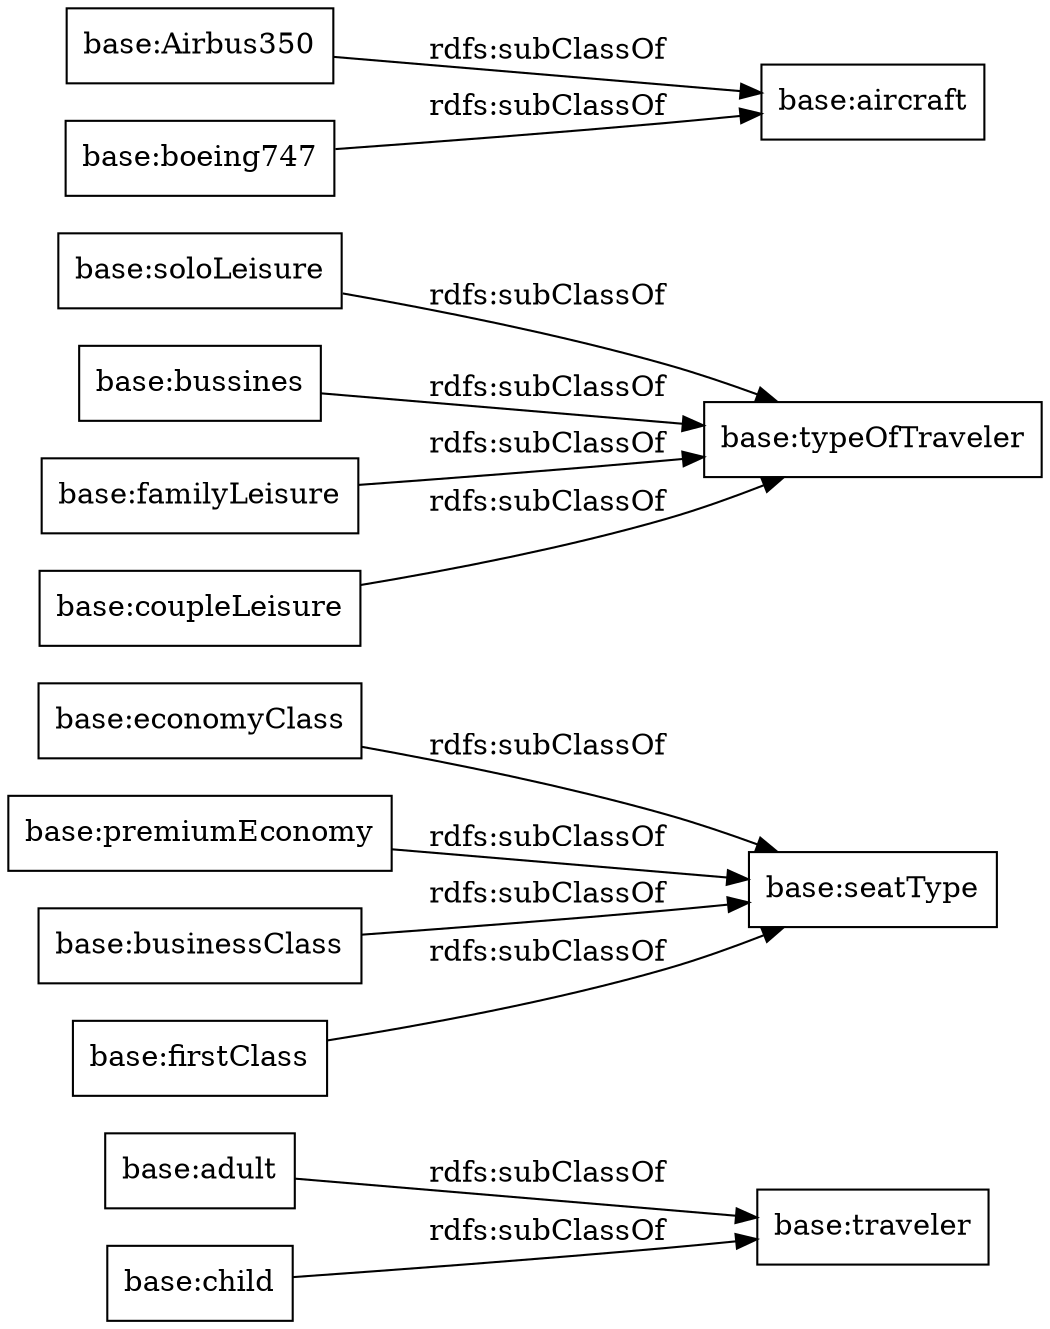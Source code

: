 digraph ar2dtool_diagram { 
rankdir=LR;
size="1000"
node [shape = rectangle, color="black"]; "base:adult" "base:economyClass" "base:premiumEconomy" "base:businessClass" "base:soloLeisure" "base:firstClass" "base:Airbus350" "base:seatType" "base:bussines" "base:familyLeisure" "base:boeing747" "base:child" "base:aircraft" "base:traveler" "base:coupleLeisure" "base:typeOfTraveler" ; /*classes style*/
	"base:firstClass" -> "base:seatType" [ label = "rdfs:subClassOf" ];
	"base:businessClass" -> "base:seatType" [ label = "rdfs:subClassOf" ];
	"base:boeing747" -> "base:aircraft" [ label = "rdfs:subClassOf" ];
	"base:coupleLeisure" -> "base:typeOfTraveler" [ label = "rdfs:subClassOf" ];
	"base:familyLeisure" -> "base:typeOfTraveler" [ label = "rdfs:subClassOf" ];
	"base:bussines" -> "base:typeOfTraveler" [ label = "rdfs:subClassOf" ];
	"base:adult" -> "base:traveler" [ label = "rdfs:subClassOf" ];
	"base:Airbus350" -> "base:aircraft" [ label = "rdfs:subClassOf" ];
	"base:premiumEconomy" -> "base:seatType" [ label = "rdfs:subClassOf" ];
	"base:economyClass" -> "base:seatType" [ label = "rdfs:subClassOf" ];
	"base:child" -> "base:traveler" [ label = "rdfs:subClassOf" ];
	"base:soloLeisure" -> "base:typeOfTraveler" [ label = "rdfs:subClassOf" ];

}
